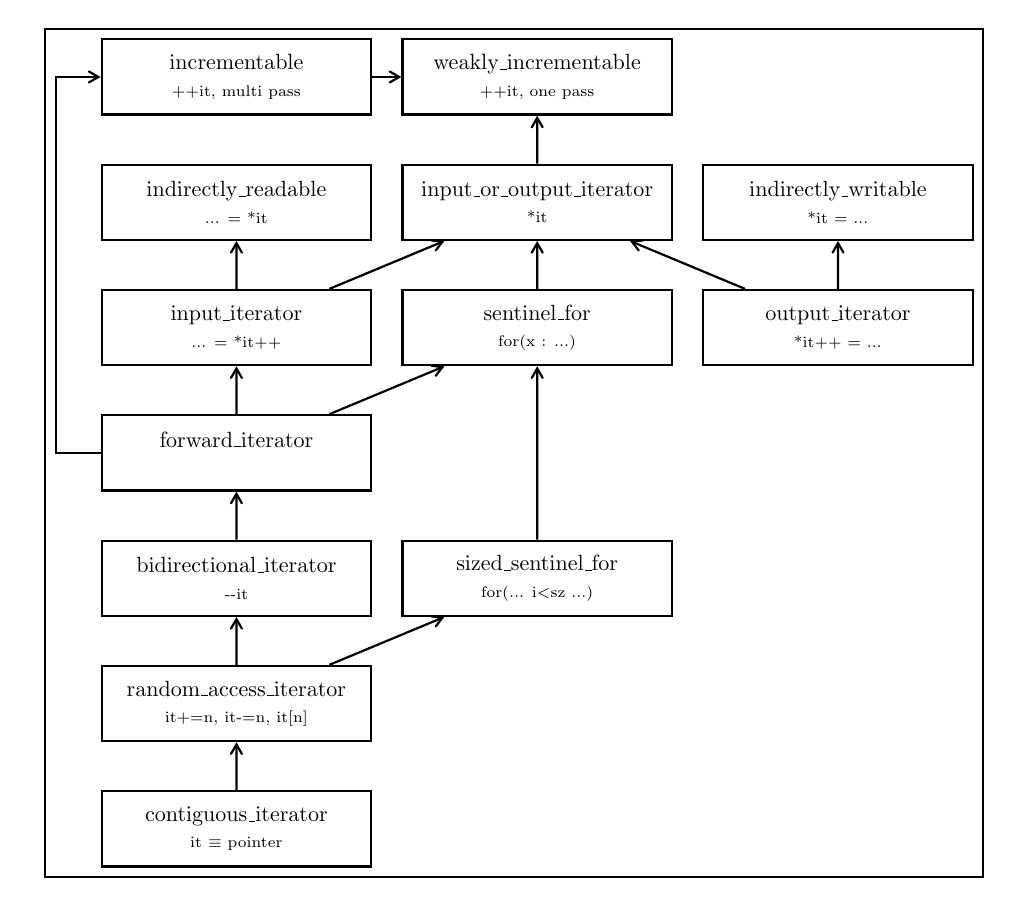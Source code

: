 \usetikzlibrary{arrows} % deprecated. use: arrows.meta

\resizebox {\columnwidth} {!} {    % (2) scale to exact column width
%\scalebox {0.75} {
\begin{tikzpicture}[
	  node distance=6ex,
      background rectangle/.style={fill=white,draw=black,line width=1pt}, show background rectangle,
      every node/.style={align=center},
      scale=-2.0,xscale=-2.4,
      every node/.append style={draw},
    ]

\tikzstyle{box} = [rectangle,
	text centered, 
	draw=black, line width=1pt,
	fill=white,
	text=black,
];
\tikzstyle{class} = [box,rectangle,fill=black!10,
	minimum width=4.3cm, 
	minimum height=1.2cm, 
];
\tikzstyle{cclass} = [class,fill=white];

\tikzstyle{arr}= [-angle 60,
		draw=black, line width=1pt,
		font=\normalsize,
		text=black
];

  \node (indirectly_readable) at (2,2) [cclass] {indirectly\_readable\\ \scriptsize ... = *it };
  \node (indirectly_writable) at (4,2) [cclass] {indirectly\_writable\\ \scriptsize *it = ... };
  \node (weakly_incrementable) at (3,1) [cclass] {weakly\_incrementable\\ \scriptsize ++it, one pass};
  \node (incrementable) at (2,1) [cclass] {incrementable\\ \scriptsize ++it, multi pass};
  \node (input_or_output_iterator) at (3,2) [cclass] {input\_or\_output\_iterator\\ \scriptsize *it};
  \node (sentinel_for) at (3,3) [cclass] {sentinel\_for\\ \scriptsize for(x : ...)};
  \node (sized_sentinel_for) at (3,5) [cclass] {sized\_sentinel\_for\\ \scriptsize for(... i$<$sz ...)};
  \node (input_iterator) at (2,3) [cclass] {input\_iterator\\ \scriptsize ... = *it++ };
  \node (output_iterator) at (4,3) [cclass] {output\_iterator\\ \scriptsize *it++ = ...};
  \node (forward_iterator) at (2,4) [cclass] {forward\_iterator\\ \scriptsize };
  \node (bidirectional_iterator) at (2,5) [cclass] {bidirectional\_iterator\\ \scriptsize -{}-it};
  \node (random_access_iterator) at (2,6) [cclass] {random\_access\_iterator\\ \scriptsize it+=n, it-=n, it[n]};
  \node (contiguous_iterator) at (2,7) [cclass] {contiguous\_iterator\\ \scriptsize it $\equiv$ pointer};

  \draw [arr] (incrementable) -- (weakly_incrementable);
  \draw [arr] (input_or_output_iterator) -- (weakly_incrementable);
  \draw [arr] (sentinel_for) -- (input_or_output_iterator);
  \draw [arr] (sized_sentinel_for) -- (sentinel_for);
  \draw [arr] (input_iterator) -- (indirectly_readable);
  \draw [arr] (input_iterator) -- (input_or_output_iterator);
  \draw [arr] (output_iterator) -- (indirectly_writable);
  \draw [arr] (output_iterator) -- (input_or_output_iterator);
  \draw [arr] (forward_iterator) -- (sentinel_for);
  \draw [arr] (forward_iterator) -- (input_iterator);
  \draw [arr] (forward_iterator) -- (1.4,4) -- (1.4,1) -- (incrementable);
  \draw [arr] (bidirectional_iterator) -- (forward_iterator);
  \draw [arr] (random_access_iterator) -- (bidirectional_iterator);
  \draw [arr] (random_access_iterator) -- (sized_sentinel_for);
  \draw [arr] (contiguous_iterator) -- (random_access_iterator);


\end{tikzpicture}
}%resizebox

